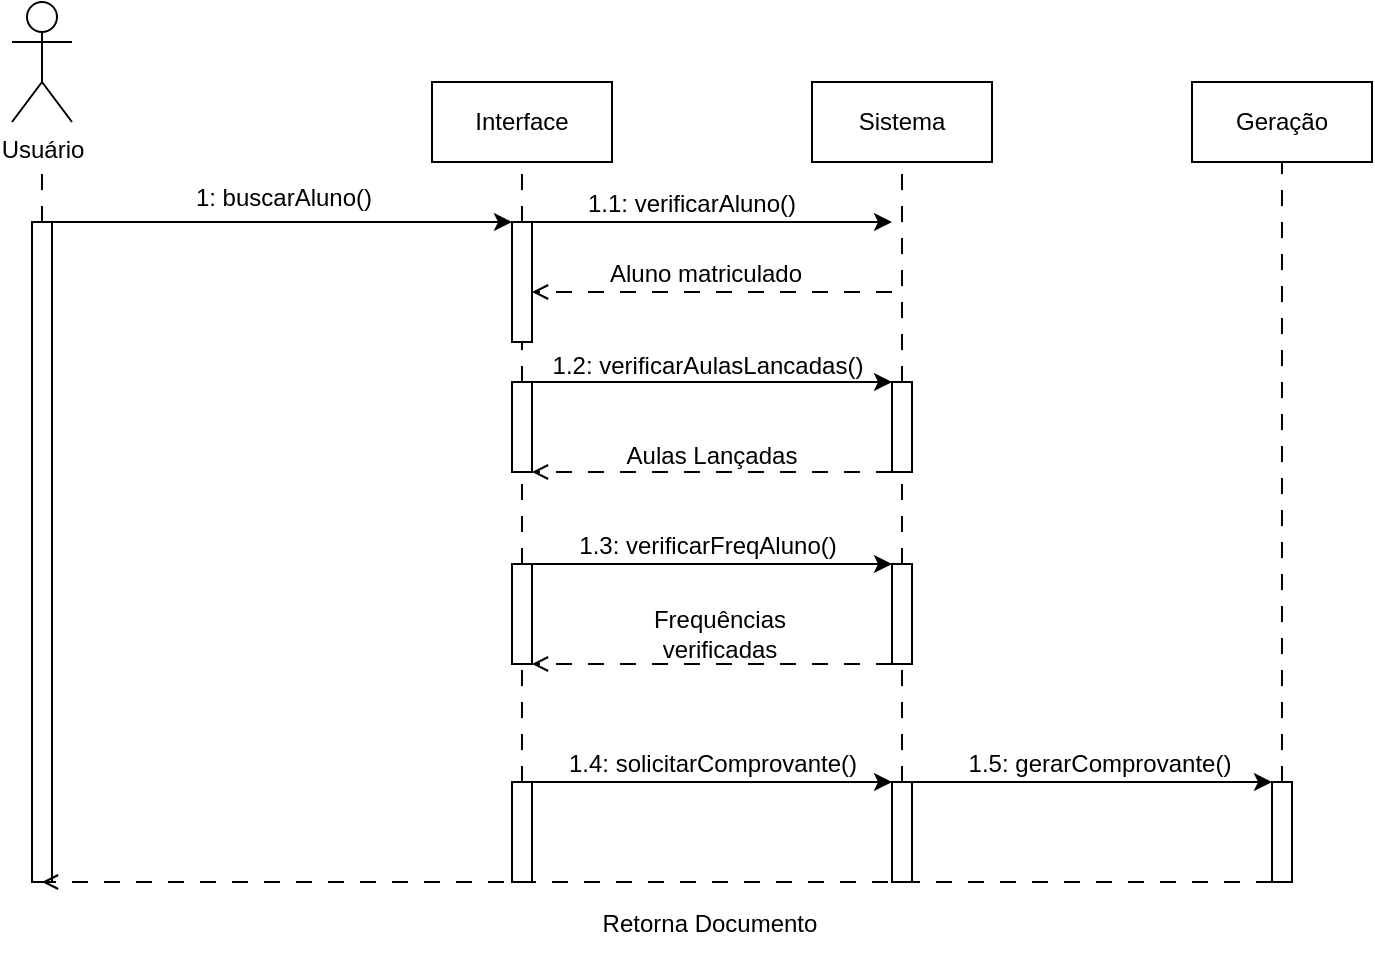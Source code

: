 <mxfile version="26.0.11">
  <diagram name="Página-1" id="ME8Eeor8lZUrgds1Fa1e">
    <mxGraphModel dx="1434" dy="796" grid="1" gridSize="10" guides="1" tooltips="1" connect="1" arrows="1" fold="1" page="1" pageScale="1" pageWidth="827" pageHeight="1169" math="0" shadow="0">
      <root>
        <mxCell id="0" />
        <mxCell id="1" parent="0" />
        <mxCell id="QQ_587JNlkNqWdxAlMka-1" value="" style="rounded=0;whiteSpace=wrap;html=1;" parent="1" vertex="1">
          <mxGeometry x="130" y="120" width="10" height="330" as="geometry" />
        </mxCell>
        <mxCell id="QQ_587JNlkNqWdxAlMka-4" value="Interface" style="rounded=0;whiteSpace=wrap;html=1;" parent="1" vertex="1">
          <mxGeometry x="330" y="50" width="90" height="40" as="geometry" />
        </mxCell>
        <mxCell id="QQ_587JNlkNqWdxAlMka-5" value="Geração" style="rounded=0;whiteSpace=wrap;html=1;" parent="1" vertex="1">
          <mxGeometry x="710" y="50" width="90" height="40" as="geometry" />
        </mxCell>
        <mxCell id="QQ_587JNlkNqWdxAlMka-8" value="" style="endArrow=classic;html=1;rounded=0;exitX=1;exitY=0;exitDx=0;exitDy=0;entryX=0;entryY=0;entryDx=0;entryDy=0;" parent="1" source="QQ_587JNlkNqWdxAlMka-1" edge="1">
          <mxGeometry width="50" height="50" relative="1" as="geometry">
            <mxPoint x="200" y="210" as="sourcePoint" />
            <mxPoint x="370" y="120" as="targetPoint" />
          </mxGeometry>
        </mxCell>
        <mxCell id="QQ_587JNlkNqWdxAlMka-10" value="Sistema" style="rounded=0;whiteSpace=wrap;html=1;" parent="1" vertex="1">
          <mxGeometry x="520" y="50" width="90" height="40" as="geometry" />
        </mxCell>
        <mxCell id="QQ_587JNlkNqWdxAlMka-14" value="" style="endArrow=classic;html=1;rounded=0;exitX=1;exitY=0;exitDx=0;exitDy=0;" parent="1" edge="1">
          <mxGeometry width="50" height="50" relative="1" as="geometry">
            <mxPoint x="380" y="120" as="sourcePoint" />
            <mxPoint x="560" y="120" as="targetPoint" />
          </mxGeometry>
        </mxCell>
        <mxCell id="QQ_587JNlkNqWdxAlMka-16" value="" style="endArrow=open;html=1;rounded=0;entryX=1;entryY=1;entryDx=0;entryDy=0;exitX=0;exitY=1;exitDx=0;exitDy=0;dashed=1;dashPattern=8 8;endFill=0;" parent="1" edge="1">
          <mxGeometry width="50" height="50" relative="1" as="geometry">
            <mxPoint x="560" y="155" as="sourcePoint" />
            <mxPoint x="380" y="155" as="targetPoint" />
          </mxGeometry>
        </mxCell>
        <mxCell id="QQ_587JNlkNqWdxAlMka-18" style="edgeStyle=orthogonalEdgeStyle;rounded=0;orthogonalLoop=1;jettySize=auto;html=1;exitX=0.5;exitY=1;exitDx=0;exitDy=0;" parent="1" edge="1">
          <mxGeometry relative="1" as="geometry">
            <mxPoint x="469" y="157" as="sourcePoint" />
            <mxPoint x="469" y="157" as="targetPoint" />
          </mxGeometry>
        </mxCell>
        <mxCell id="QQ_587JNlkNqWdxAlMka-19" value="" style="rounded=0;whiteSpace=wrap;html=1;" parent="1" vertex="1">
          <mxGeometry x="370" y="200" width="10" height="45" as="geometry" />
        </mxCell>
        <mxCell id="QQ_587JNlkNqWdxAlMka-26" value="" style="rounded=0;whiteSpace=wrap;html=1;" parent="1" vertex="1">
          <mxGeometry x="560" y="200" width="10" height="45" as="geometry" />
        </mxCell>
        <mxCell id="QQ_587JNlkNqWdxAlMka-27" value="" style="endArrow=classic;html=1;rounded=0;exitX=0.5;exitY=0;exitDx=0;exitDy=0;entryX=0;entryY=0;entryDx=0;entryDy=0;" parent="1" source="QQ_587JNlkNqWdxAlMka-19" target="QQ_587JNlkNqWdxAlMka-26" edge="1">
          <mxGeometry width="50" height="50" relative="1" as="geometry">
            <mxPoint x="390" y="130" as="sourcePoint" />
            <mxPoint x="570" y="130" as="targetPoint" />
          </mxGeometry>
        </mxCell>
        <mxCell id="QQ_587JNlkNqWdxAlMka-31" value="" style="endArrow=open;html=1;rounded=0;entryX=1;entryY=1;entryDx=0;entryDy=0;exitX=0;exitY=1;exitDx=0;exitDy=0;dashed=1;dashPattern=8 8;endFill=0;" parent="1" source="QQ_587JNlkNqWdxAlMka-26" target="QQ_587JNlkNqWdxAlMka-19" edge="1">
          <mxGeometry width="50" height="50" relative="1" as="geometry">
            <mxPoint x="570" y="160" as="sourcePoint" />
            <mxPoint x="390" y="160" as="targetPoint" />
          </mxGeometry>
        </mxCell>
        <mxCell id="QQ_587JNlkNqWdxAlMka-36" value="" style="rounded=0;whiteSpace=wrap;html=1;" parent="1" vertex="1">
          <mxGeometry x="370" y="291" width="10" height="50" as="geometry" />
        </mxCell>
        <mxCell id="QQ_587JNlkNqWdxAlMka-38" value="" style="rounded=0;whiteSpace=wrap;html=1;" parent="1" vertex="1">
          <mxGeometry x="560" y="291" width="10" height="50" as="geometry" />
        </mxCell>
        <mxCell id="QQ_587JNlkNqWdxAlMka-39" value="" style="endArrow=classic;html=1;rounded=0;exitX=1;exitY=0;exitDx=0;exitDy=0;entryX=0;entryY=0;entryDx=0;entryDy=0;" parent="1" source="QQ_587JNlkNqWdxAlMka-36" target="QQ_587JNlkNqWdxAlMka-38" edge="1">
          <mxGeometry width="50" height="50" relative="1" as="geometry">
            <mxPoint x="385" y="205" as="sourcePoint" />
            <mxPoint x="570" y="205" as="targetPoint" />
          </mxGeometry>
        </mxCell>
        <mxCell id="QQ_587JNlkNqWdxAlMka-42" value="" style="endArrow=open;html=1;rounded=0;entryX=1;entryY=1;entryDx=0;entryDy=0;dashed=1;dashPattern=8 8;endFill=0;exitX=0;exitY=1;exitDx=0;exitDy=0;" parent="1" source="QQ_587JNlkNqWdxAlMka-38" target="QQ_587JNlkNqWdxAlMka-36" edge="1">
          <mxGeometry width="50" height="50" relative="1" as="geometry">
            <mxPoint x="510" y="370" as="sourcePoint" />
            <mxPoint x="400" y="341" as="targetPoint" />
          </mxGeometry>
        </mxCell>
        <mxCell id="QQ_587JNlkNqWdxAlMka-49" value="" style="rounded=0;whiteSpace=wrap;html=1;" parent="1" vertex="1">
          <mxGeometry x="370" y="400" width="10" height="50" as="geometry" />
        </mxCell>
        <mxCell id="QQ_587JNlkNqWdxAlMka-56" value="" style="rounded=0;whiteSpace=wrap;html=1;" parent="1" vertex="1">
          <mxGeometry x="560" y="400" width="10" height="50" as="geometry" />
        </mxCell>
        <mxCell id="QQ_587JNlkNqWdxAlMka-57" value="" style="endArrow=classic;html=1;rounded=0;exitX=1;exitY=0;exitDx=0;exitDy=0;entryX=0;entryY=0;entryDx=0;entryDy=0;" parent="1" source="QQ_587JNlkNqWdxAlMka-49" target="QQ_587JNlkNqWdxAlMka-56" edge="1">
          <mxGeometry width="50" height="50" relative="1" as="geometry">
            <mxPoint x="390" y="301" as="sourcePoint" />
            <mxPoint x="570" y="301" as="targetPoint" />
          </mxGeometry>
        </mxCell>
        <mxCell id="QQ_587JNlkNqWdxAlMka-58" value="1.4: solicitarComprovante()" style="text;html=1;align=center;verticalAlign=middle;whiteSpace=wrap;rounded=0;" parent="1" vertex="1">
          <mxGeometry x="388.63" y="376" width="162.75" height="30" as="geometry" />
        </mxCell>
        <mxCell id="QQ_587JNlkNqWdxAlMka-59" value="" style="rounded=0;whiteSpace=wrap;html=1;" parent="1" vertex="1">
          <mxGeometry x="750" y="400" width="10" height="50" as="geometry" />
        </mxCell>
        <mxCell id="QQ_587JNlkNqWdxAlMka-60" value="" style="endArrow=classic;html=1;rounded=0;entryX=0;entryY=0;entryDx=0;entryDy=0;exitX=1;exitY=0;exitDx=0;exitDy=0;" parent="1" source="QQ_587JNlkNqWdxAlMka-56" target="QQ_587JNlkNqWdxAlMka-59" edge="1">
          <mxGeometry width="50" height="50" relative="1" as="geometry">
            <mxPoint x="680" y="410" as="sourcePoint" />
            <mxPoint x="570" y="410" as="targetPoint" />
          </mxGeometry>
        </mxCell>
        <mxCell id="QQ_587JNlkNqWdxAlMka-61" value="1.5: gerarComprovante()" style="text;html=1;align=center;verticalAlign=middle;whiteSpace=wrap;rounded=0;" parent="1" vertex="1">
          <mxGeometry x="586.5" y="376" width="153.5" height="30" as="geometry" />
        </mxCell>
        <mxCell id="QQ_587JNlkNqWdxAlMka-62" value="" style="endArrow=open;html=1;rounded=0;dashed=1;dashPattern=8 8;endFill=0;exitX=0;exitY=1;exitDx=0;exitDy=0;entryX=0.5;entryY=1;entryDx=0;entryDy=0;" parent="1" source="QQ_587JNlkNqWdxAlMka-59" target="QQ_587JNlkNqWdxAlMka-1" edge="1">
          <mxGeometry width="50" height="50" relative="1" as="geometry">
            <mxPoint x="570" y="351" as="sourcePoint" />
            <mxPoint x="150" y="450" as="targetPoint" />
          </mxGeometry>
        </mxCell>
        <mxCell id="QQ_587JNlkNqWdxAlMka-63" value="Retorna Documento" style="text;html=1;align=center;verticalAlign=middle;whiteSpace=wrap;rounded=0;" parent="1" vertex="1">
          <mxGeometry x="386" y="456" width="166" height="30" as="geometry" />
        </mxCell>
        <mxCell id="QQ_587JNlkNqWdxAlMka-64" value="" style="endArrow=none;html=1;rounded=0;entryX=0.5;entryY=1;entryDx=0;entryDy=0;exitX=0.5;exitY=0;exitDx=0;exitDy=0;dashed=1;dashPattern=8 8;" parent="1" source="QQ_587JNlkNqWdxAlMka-59" target="QQ_587JNlkNqWdxAlMka-5" edge="1">
          <mxGeometry width="50" height="50" relative="1" as="geometry">
            <mxPoint x="30" y="470" as="sourcePoint" />
            <mxPoint x="80" y="380" as="targetPoint" />
          </mxGeometry>
        </mxCell>
        <mxCell id="QQ_587JNlkNqWdxAlMka-65" value="" style="endArrow=none;html=1;rounded=0;entryX=0.5;entryY=1;entryDx=0;entryDy=0;exitX=0.5;exitY=0;exitDx=0;exitDy=0;dashed=1;dashPattern=8 8;" parent="1" source="QQ_587JNlkNqWdxAlMka-26" target="QQ_587JNlkNqWdxAlMka-10" edge="1">
          <mxGeometry width="50" height="50" relative="1" as="geometry">
            <mxPoint x="565" y="120" as="sourcePoint" />
            <mxPoint x="765" y="100" as="targetPoint" />
          </mxGeometry>
        </mxCell>
        <mxCell id="QQ_587JNlkNqWdxAlMka-67" value="" style="endArrow=none;html=1;rounded=0;entryX=0.5;entryY=1;entryDx=0;entryDy=0;exitX=0.5;exitY=0;exitDx=0;exitDy=0;dashed=1;dashPattern=8 8;" parent="1" source="QQ_587JNlkNqWdxAlMka-38" target="QQ_587JNlkNqWdxAlMka-26" edge="1">
          <mxGeometry width="50" height="50" relative="1" as="geometry">
            <mxPoint x="575" y="205" as="sourcePoint" />
            <mxPoint x="575" y="160" as="targetPoint" />
          </mxGeometry>
        </mxCell>
        <mxCell id="QQ_587JNlkNqWdxAlMka-68" value="" style="endArrow=none;html=1;rounded=0;entryX=0.5;entryY=1;entryDx=0;entryDy=0;exitX=0.5;exitY=0;exitDx=0;exitDy=0;dashed=1;dashPattern=8 8;" parent="1" source="QQ_587JNlkNqWdxAlMka-56" target="QQ_587JNlkNqWdxAlMka-38" edge="1">
          <mxGeometry width="50" height="50" relative="1" as="geometry">
            <mxPoint x="575" y="301" as="sourcePoint" />
            <mxPoint x="575" y="255" as="targetPoint" />
          </mxGeometry>
        </mxCell>
        <mxCell id="QQ_587JNlkNqWdxAlMka-69" value="" style="endArrow=none;html=1;rounded=0;entryX=0.5;entryY=1;entryDx=0;entryDy=0;exitX=0.5;exitY=0;exitDx=0;exitDy=0;dashed=1;dashPattern=8 8;" parent="1" target="QQ_587JNlkNqWdxAlMka-4" edge="1">
          <mxGeometry width="50" height="50" relative="1" as="geometry">
            <mxPoint x="375" y="120" as="sourcePoint" />
            <mxPoint x="575" y="100" as="targetPoint" />
          </mxGeometry>
        </mxCell>
        <mxCell id="QQ_587JNlkNqWdxAlMka-71" value="" style="endArrow=none;html=1;rounded=0;exitX=0.5;exitY=0;exitDx=0;exitDy=0;dashed=1;dashPattern=8 8;entryX=0.5;entryY=1;entryDx=0;entryDy=0;" parent="1" source="QQ_587JNlkNqWdxAlMka-36" target="QQ_587JNlkNqWdxAlMka-19" edge="1">
          <mxGeometry width="50" height="50" relative="1" as="geometry">
            <mxPoint x="385" y="205" as="sourcePoint" />
            <mxPoint x="375" y="250" as="targetPoint" />
          </mxGeometry>
        </mxCell>
        <mxCell id="QQ_587JNlkNqWdxAlMka-72" value="" style="endArrow=none;html=1;rounded=0;exitX=0.5;exitY=0;exitDx=0;exitDy=0;dashed=1;dashPattern=8 8;entryX=0.5;entryY=1;entryDx=0;entryDy=0;" parent="1" source="QQ_587JNlkNqWdxAlMka-49" target="QQ_587JNlkNqWdxAlMka-36" edge="1">
          <mxGeometry width="50" height="50" relative="1" as="geometry">
            <mxPoint x="385" y="301" as="sourcePoint" />
            <mxPoint x="400" y="360" as="targetPoint" />
          </mxGeometry>
        </mxCell>
        <mxCell id="QQ_587JNlkNqWdxAlMka-73" value="" style="endArrow=none;html=1;rounded=0;exitX=0.5;exitY=0;exitDx=0;exitDy=0;dashed=1;dashPattern=8 8;entryX=0.5;entryY=1;entryDx=0;entryDy=0;" parent="1" source="QQ_587JNlkNqWdxAlMka-1" edge="1">
          <mxGeometry width="50" height="50" relative="1" as="geometry">
            <mxPoint x="385" y="410" as="sourcePoint" />
            <mxPoint x="135" y="90" as="targetPoint" />
          </mxGeometry>
        </mxCell>
        <mxCell id="ch8VjbG1KS-RVIuM3IMI-1" value="1: buscarAluno()" style="text;html=1;align=center;verticalAlign=middle;whiteSpace=wrap;rounded=0;" vertex="1" parent="1">
          <mxGeometry x="195.5" y="93" width="120" height="30" as="geometry" />
        </mxCell>
        <mxCell id="ch8VjbG1KS-RVIuM3IMI-2" value="" style="rounded=0;whiteSpace=wrap;html=1;" vertex="1" parent="1">
          <mxGeometry x="370" y="120" width="10" height="60" as="geometry" />
        </mxCell>
        <mxCell id="ch8VjbG1KS-RVIuM3IMI-3" value="Usuário" style="shape=umlActor;verticalLabelPosition=bottom;verticalAlign=top;html=1;outlineConnect=0;" vertex="1" parent="1">
          <mxGeometry x="120" y="10" width="30" height="60" as="geometry" />
        </mxCell>
        <mxCell id="ch8VjbG1KS-RVIuM3IMI-15" value="1.1: verificarAluno()" style="text;html=1;align=center;verticalAlign=middle;whiteSpace=wrap;rounded=0;" vertex="1" parent="1">
          <mxGeometry x="400" y="96" width="120" height="30" as="geometry" />
        </mxCell>
        <mxCell id="ch8VjbG1KS-RVIuM3IMI-16" value="Aluno matriculado" style="text;html=1;align=center;verticalAlign=middle;whiteSpace=wrap;rounded=0;" vertex="1" parent="1">
          <mxGeometry x="407.25" y="131" width="120" height="30" as="geometry" />
        </mxCell>
        <mxCell id="ch8VjbG1KS-RVIuM3IMI-18" value="1.2: verificarAulasLancadas()" style="text;html=1;align=center;verticalAlign=middle;whiteSpace=wrap;rounded=0;" vertex="1" parent="1">
          <mxGeometry x="388" y="177" width="160" height="30" as="geometry" />
        </mxCell>
        <mxCell id="ch8VjbG1KS-RVIuM3IMI-19" value="Aulas Lançadas" style="text;html=1;align=center;verticalAlign=middle;whiteSpace=wrap;rounded=0;" vertex="1" parent="1">
          <mxGeometry x="410" y="222" width="120" height="30" as="geometry" />
        </mxCell>
        <mxCell id="ch8VjbG1KS-RVIuM3IMI-20" value="1.3: verificarFreqAluno()" style="text;html=1;align=center;verticalAlign=middle;whiteSpace=wrap;rounded=0;" vertex="1" parent="1">
          <mxGeometry x="388" y="267" width="160" height="30" as="geometry" />
        </mxCell>
        <mxCell id="ch8VjbG1KS-RVIuM3IMI-21" value="Frequências verificadas" style="text;html=1;align=center;verticalAlign=middle;whiteSpace=wrap;rounded=0;" vertex="1" parent="1">
          <mxGeometry x="414" y="311" width="120" height="30" as="geometry" />
        </mxCell>
        <mxCell id="ch8VjbG1KS-RVIuM3IMI-23" value="" style="endArrow=none;html=1;rounded=0;exitX=0.5;exitY=0;exitDx=0;exitDy=0;dashed=1;dashPattern=8 8;entryX=0.5;entryY=1;entryDx=0;entryDy=0;" edge="1" parent="1" source="QQ_587JNlkNqWdxAlMka-19" target="ch8VjbG1KS-RVIuM3IMI-2">
          <mxGeometry width="50" height="50" relative="1" as="geometry">
            <mxPoint x="385" y="301" as="sourcePoint" />
            <mxPoint x="385" y="255" as="targetPoint" />
          </mxGeometry>
        </mxCell>
      </root>
    </mxGraphModel>
  </diagram>
</mxfile>
